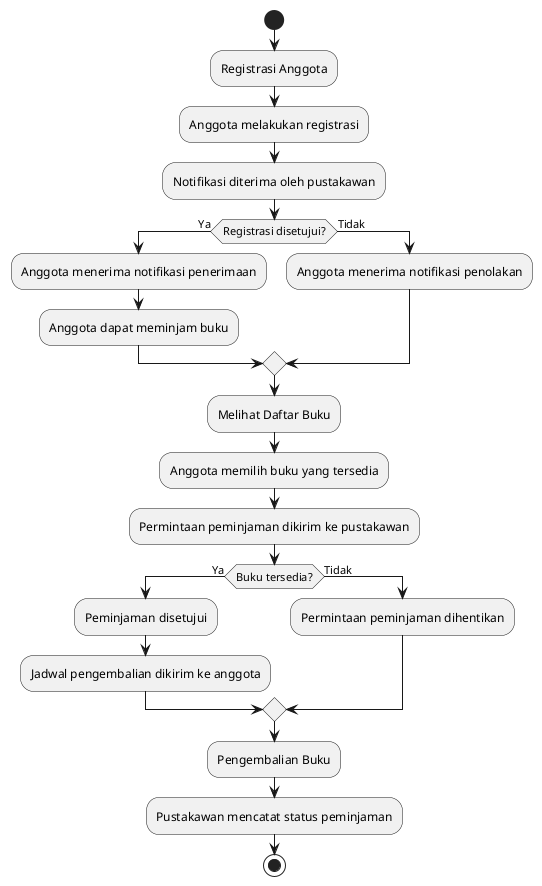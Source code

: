 @startuml
start

:Registrasi Anggota;
:Anggota melakukan registrasi;
:Notifikasi diterima oleh pustakawan;
if (Registrasi disetujui?) then (Ya)
  :Anggota menerima notifikasi penerimaan;
  :Anggota dapat meminjam buku;
else (Tidak)
  :Anggota menerima notifikasi penolakan;
endif

:Melihat Daftar Buku;
:Anggota memilih buku yang tersedia;
:Permintaan peminjaman dikirim ke pustakawan;
if (Buku tersedia?) then (Ya)
  :Peminjaman disetujui;
  :Jadwal pengembalian dikirim ke anggota;
else (Tidak)
  :Permintaan peminjaman dihentikan;
endif

:Pengembalian Buku;
:Pustakawan mencatat status peminjaman;

stop
@enduml
